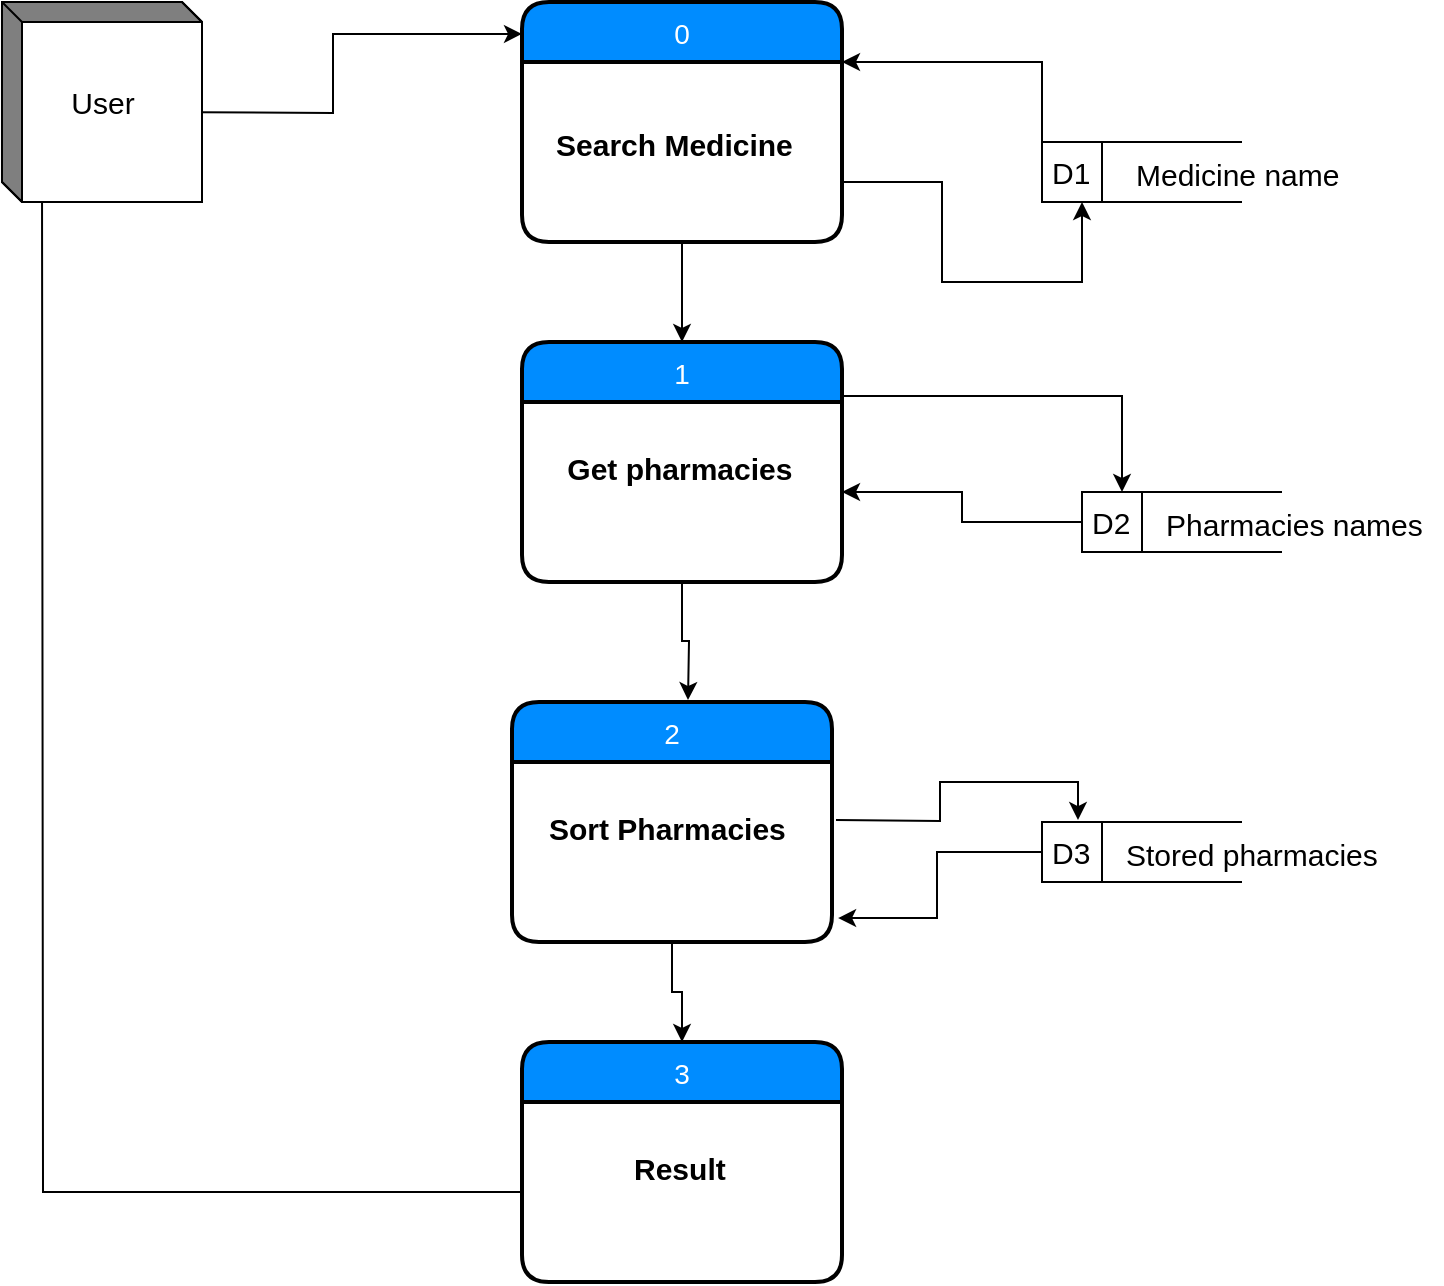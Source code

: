 <mxfile version="10.6.7" type="device"><diagram id="8A4mN02XaF5UtUAestwE" name="Page-1"><mxGraphModel dx="840" dy="481" grid="1" gridSize="10" guides="1" tooltips="1" connect="1" arrows="1" fold="1" page="1" pageScale="1" pageWidth="850" pageHeight="1100" math="0" shadow="0"><root><mxCell id="0"/><mxCell id="1" parent="0"/><mxCell id="LEQ11D5WhTjN48sAW4yE-4" value="1" style="swimlane;childLayout=stackLayout;horizontal=1;startSize=30;horizontalStack=0;fillColor=#008cff;fontColor=#FFFFFF;rounded=1;fontSize=14;fontStyle=0;strokeWidth=2;resizeParent=0;resizeLast=1;shadow=0;dashed=0;align=center;" vertex="1" parent="1"><mxGeometry x="350" y="190" width="160" height="120" as="geometry"/></mxCell><mxCell id="LEQ11D5WhTjN48sAW4yE-5" value="&#xA;    Get pharmacies" style="align=left;strokeColor=none;fillColor=none;spacingLeft=4;fontSize=15;verticalAlign=top;resizable=0;rotatable=0;part=1;fontStyle=1" vertex="1" parent="LEQ11D5WhTjN48sAW4yE-4"><mxGeometry y="30" width="160" height="90" as="geometry"/></mxCell><mxCell id="LEQ11D5WhTjN48sAW4yE-8" value="3" style="swimlane;childLayout=stackLayout;horizontal=1;startSize=30;horizontalStack=0;fillColor=#008cff;fontColor=#FFFFFF;rounded=1;fontSize=14;fontStyle=0;strokeWidth=2;resizeParent=0;resizeLast=1;shadow=0;dashed=0;align=center;" vertex="1" parent="1"><mxGeometry x="350" y="540" width="160" height="120" as="geometry"/></mxCell><mxCell id="LEQ11D5WhTjN48sAW4yE-9" value="&#xA;            Result" style="align=left;strokeColor=none;fillColor=none;spacingLeft=4;fontSize=15;verticalAlign=top;resizable=0;rotatable=0;part=1;fontStyle=1" vertex="1" parent="LEQ11D5WhTjN48sAW4yE-8"><mxGeometry y="30" width="160" height="90" as="geometry"/></mxCell><mxCell id="LEQ11D5WhTjN48sAW4yE-21" style="edgeStyle=orthogonalEdgeStyle;rounded=0;orthogonalLoop=1;jettySize=auto;html=1;entryX=0.5;entryY=0;entryDx=0;entryDy=0;fontSize=15;" edge="1" parent="1" source="LEQ11D5WhTjN48sAW4yE-2" target="LEQ11D5WhTjN48sAW4yE-4"><mxGeometry relative="1" as="geometry"/></mxCell><mxCell id="LEQ11D5WhTjN48sAW4yE-33" style="edgeStyle=orthogonalEdgeStyle;rounded=0;orthogonalLoop=1;jettySize=auto;html=1;fontSize=15;exitX=1;exitY=0.75;exitDx=0;exitDy=0;entryX=0.2;entryY=1;entryDx=0;entryDy=0;entryPerimeter=0;" edge="1" parent="1" source="LEQ11D5WhTjN48sAW4yE-2" target="LEQ11D5WhTjN48sAW4yE-26"><mxGeometry relative="1" as="geometry"><mxPoint x="520" y="90" as="sourcePoint"/><mxPoint x="600" y="120" as="targetPoint"/></mxGeometry></mxCell><mxCell id="LEQ11D5WhTjN48sAW4yE-2" value="0" style="swimlane;childLayout=stackLayout;horizontal=1;startSize=30;horizontalStack=0;fillColor=#008cff;fontColor=#FFFFFF;rounded=1;fontSize=14;fontStyle=0;strokeWidth=2;resizeParent=0;resizeLast=1;shadow=0;dashed=0;align=center;" vertex="1" parent="1"><mxGeometry x="350" y="20" width="160" height="120" as="geometry"/></mxCell><mxCell id="LEQ11D5WhTjN48sAW4yE-6" value="2" style="swimlane;childLayout=stackLayout;horizontal=1;startSize=30;horizontalStack=0;fillColor=#008cff;fontColor=#FFFFFF;rounded=1;fontSize=14;fontStyle=0;strokeWidth=2;resizeParent=0;resizeLast=1;shadow=0;dashed=0;align=center;" vertex="1" parent="1"><mxGeometry x="345" y="370" width="160" height="120" as="geometry"/></mxCell><mxCell id="LEQ11D5WhTjN48sAW4yE-7" value="&#xA;   Sort Pharmacies" style="align=left;strokeColor=none;fillColor=none;spacingLeft=4;fontSize=15;verticalAlign=top;resizable=0;rotatable=0;part=1;fontStyle=1" vertex="1" parent="LEQ11D5WhTjN48sAW4yE-6"><mxGeometry y="30" width="160" height="90" as="geometry"/></mxCell><mxCell id="LEQ11D5WhTjN48sAW4yE-13" style="edgeStyle=orthogonalEdgeStyle;rounded=0;orthogonalLoop=1;jettySize=auto;html=1;entryX=0;entryY=0.133;entryDx=0;entryDy=0;entryPerimeter=0;" edge="1" parent="1" target="LEQ11D5WhTjN48sAW4yE-2"><mxGeometry relative="1" as="geometry"><mxPoint x="160" y="75" as="sourcePoint"/></mxGeometry></mxCell><mxCell id="LEQ11D5WhTjN48sAW4yE-14" value="&lt;font style=&quot;font-size: 15px&quot;&gt;&lt;b&gt;Search Medicine&lt;/b&gt;&lt;/font&gt;" style="text;html=1;resizable=0;points=[];autosize=1;align=left;verticalAlign=top;spacingTop=-4;" vertex="1" parent="1"><mxGeometry x="365" y="80" width="130" height="20" as="geometry"/></mxCell><mxCell id="LEQ11D5WhTjN48sAW4yE-20" style="edgeStyle=orthogonalEdgeStyle;rounded=0;orthogonalLoop=1;jettySize=auto;html=1;fontSize=15;entryX=0.5;entryY=1;entryDx=0;entryDy=0;" edge="1" parent="1" source="LEQ11D5WhTjN48sAW4yE-9"><mxGeometry relative="1" as="geometry"><mxPoint x="110" y="100" as="targetPoint"/></mxGeometry></mxCell><mxCell id="LEQ11D5WhTjN48sAW4yE-22" style="edgeStyle=orthogonalEdgeStyle;rounded=0;orthogonalLoop=1;jettySize=auto;html=1;fontSize=15;" edge="1" parent="1" source="LEQ11D5WhTjN48sAW4yE-5"><mxGeometry relative="1" as="geometry"><mxPoint x="433" y="369" as="targetPoint"/></mxGeometry></mxCell><mxCell id="LEQ11D5WhTjN48sAW4yE-23" style="edgeStyle=orthogonalEdgeStyle;rounded=0;orthogonalLoop=1;jettySize=auto;html=1;entryX=0.5;entryY=0;entryDx=0;entryDy=0;fontSize=15;" edge="1" parent="1" source="LEQ11D5WhTjN48sAW4yE-7" target="LEQ11D5WhTjN48sAW4yE-8"><mxGeometry relative="1" as="geometry"/></mxCell><mxCell id="LEQ11D5WhTjN48sAW4yE-24" value="User" style="html=1;dashed=0;whitespace=wrap;shape=mxgraph.dfd.externalEntity;fontSize=15;" vertex="1" parent="1"><mxGeometry x="90" y="20" width="100" height="100" as="geometry"/></mxCell><mxCell id="LEQ11D5WhTjN48sAW4yE-32" style="edgeStyle=orthogonalEdgeStyle;rounded=0;orthogonalLoop=1;jettySize=auto;html=1;entryX=1;entryY=0.25;entryDx=0;entryDy=0;fontSize=15;exitX=0;exitY=0;exitDx=0;exitDy=0;" edge="1" parent="1" source="LEQ11D5WhTjN48sAW4yE-26" target="LEQ11D5WhTjN48sAW4yE-2"><mxGeometry relative="1" as="geometry"><mxPoint x="600" y="90" as="sourcePoint"/></mxGeometry></mxCell><mxCell id="LEQ11D5WhTjN48sAW4yE-26" value="D1" style="html=1;dashed=0;whitespace=wrap;shape=mxgraph.dfd.dataStoreID;align=left;spacingLeft=3;points=[[0,0],[0.5,0],[1,0],[0,0.5],[1,0.5],[0,1],[0.5,1],[1,1]];fontSize=15;" vertex="1" parent="1"><mxGeometry x="610" y="90" width="100" height="30" as="geometry"/></mxCell><mxCell id="LEQ11D5WhTjN48sAW4yE-36" style="edgeStyle=orthogonalEdgeStyle;rounded=0;orthogonalLoop=1;jettySize=auto;html=1;fontSize=15;" edge="1" parent="1" source="LEQ11D5WhTjN48sAW4yE-27" target="LEQ11D5WhTjN48sAW4yE-5"><mxGeometry relative="1" as="geometry"/></mxCell><mxCell id="LEQ11D5WhTjN48sAW4yE-27" value="D2" style="html=1;dashed=0;whitespace=wrap;shape=mxgraph.dfd.dataStoreID;align=left;spacingLeft=3;points=[[0,0],[0.5,0],[1,0],[0,0.5],[1,0.5],[0,1],[0.5,1],[1,1]];fontSize=15;" vertex="1" parent="1"><mxGeometry x="630" y="265" width="100" height="30" as="geometry"/></mxCell><mxCell id="LEQ11D5WhTjN48sAW4yE-38" style="edgeStyle=orthogonalEdgeStyle;rounded=0;orthogonalLoop=1;jettySize=auto;html=1;entryX=1.019;entryY=0.867;entryDx=0;entryDy=0;entryPerimeter=0;fontSize=15;" edge="1" parent="1" source="LEQ11D5WhTjN48sAW4yE-28" target="LEQ11D5WhTjN48sAW4yE-7"><mxGeometry relative="1" as="geometry"/></mxCell><mxCell id="LEQ11D5WhTjN48sAW4yE-28" value="D3" style="html=1;dashed=0;whitespace=wrap;shape=mxgraph.dfd.dataStoreID;align=left;spacingLeft=3;points=[[0,0],[0.5,0],[1,0],[0,0.5],[1,0.5],[0,1],[0.5,1],[1,1]];fontSize=15;" vertex="1" parent="1"><mxGeometry x="610" y="430" width="100" height="30" as="geometry"/></mxCell><mxCell id="LEQ11D5WhTjN48sAW4yE-29" value="Medicine name" style="text;html=1;resizable=0;points=[];autosize=1;align=left;verticalAlign=top;spacingTop=-4;fontSize=15;" vertex="1" parent="1"><mxGeometry x="655" y="95" width="110" height="20" as="geometry"/></mxCell><mxCell id="LEQ11D5WhTjN48sAW4yE-30" value="Pharmacies names" style="text;html=1;resizable=0;points=[];autosize=1;align=left;verticalAlign=top;spacingTop=-4;fontSize=15;" vertex="1" parent="1"><mxGeometry x="670" y="270" width="140" height="20" as="geometry"/></mxCell><mxCell id="LEQ11D5WhTjN48sAW4yE-31" value="Stored pharmacies" style="text;html=1;resizable=0;points=[];autosize=1;align=left;verticalAlign=top;spacingTop=-4;fontSize=15;" vertex="1" parent="1"><mxGeometry x="650" y="435" width="140" height="20" as="geometry"/></mxCell><mxCell id="LEQ11D5WhTjN48sAW4yE-35" style="edgeStyle=orthogonalEdgeStyle;rounded=0;orthogonalLoop=1;jettySize=auto;html=1;entryX=0.2;entryY=0;entryDx=0;entryDy=0;entryPerimeter=0;fontSize=15;exitX=1.006;exitY=-0.033;exitDx=0;exitDy=0;exitPerimeter=0;" edge="1" parent="1" source="LEQ11D5WhTjN48sAW4yE-5" target="LEQ11D5WhTjN48sAW4yE-27"><mxGeometry relative="1" as="geometry"/></mxCell><mxCell id="LEQ11D5WhTjN48sAW4yE-37" style="edgeStyle=orthogonalEdgeStyle;rounded=0;orthogonalLoop=1;jettySize=auto;html=1;entryX=0.18;entryY=-0.033;entryDx=0;entryDy=0;entryPerimeter=0;fontSize=15;" edge="1" parent="1" target="LEQ11D5WhTjN48sAW4yE-28"><mxGeometry relative="1" as="geometry"><mxPoint x="507" y="429" as="sourcePoint"/></mxGeometry></mxCell></root></mxGraphModel></diagram></mxfile>